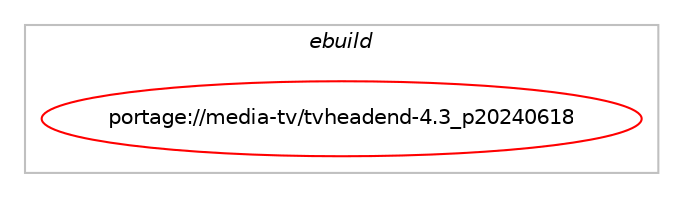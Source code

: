digraph prolog {

# *************
# Graph options
# *************

newrank=true;
concentrate=true;
compound=true;
graph [rankdir=LR,fontname=Helvetica,fontsize=10,ranksep=1.5];#, ranksep=2.5, nodesep=0.2];
edge  [arrowhead=vee];
node  [fontname=Helvetica,fontsize=10];

# **********
# The ebuild
# **********

subgraph cluster_leftcol {
color=gray;
label=<<i>ebuild</i>>;
id [label="portage://media-tv/tvheadend-4.3_p20240618", color=red, width=4, href="../media-tv/tvheadend-4.3_p20240618.svg"];
}

# ****************
# The dependencies
# ****************

subgraph cluster_midcol {
color=gray;
label=<<i>dependencies</i>>;
subgraph cluster_compile {
fillcolor="#eeeeee";
style=filled;
label=<<i>compile</i>>;
# *** BEGIN UNKNOWN DEPENDENCY TYPE (TODO) ***
# id -> equal(use_conditional_group(positive,dbus,portage://media-tv/tvheadend-4.3_p20240618,[package_dependency(portage://media-tv/tvheadend-4.3_p20240618,install,no,sys-apps,dbus,none,[,,],[],[])]))
# *** END UNKNOWN DEPENDENCY TYPE (TODO) ***

# *** BEGIN UNKNOWN DEPENDENCY TYPE (TODO) ***
# id -> equal(use_conditional_group(positive,dvb,portage://media-tv/tvheadend-4.3_p20240618,[package_dependency(portage://media-tv/tvheadend-4.3_p20240618,install,no,sys-kernel,linux-headers,none,[,,],[],[])]))
# *** END UNKNOWN DEPENDENCY TYPE (TODO) ***

# *** BEGIN UNKNOWN DEPENDENCY TYPE (TODO) ***
# id -> equal(use_conditional_group(positive,dvbcsa,portage://media-tv/tvheadend-4.3_p20240618,[package_dependency(portage://media-tv/tvheadend-4.3_p20240618,install,no,media-libs,libdvbcsa,none,[,,],[],[])]))
# *** END UNKNOWN DEPENDENCY TYPE (TODO) ***

# *** BEGIN UNKNOWN DEPENDENCY TYPE (TODO) ***
# id -> equal(use_conditional_group(positive,ffmpeg,portage://media-tv/tvheadend-4.3_p20240618,[use_conditional_group(positive,opus,portage://media-tv/tvheadend-4.3_p20240618,[package_dependency(portage://media-tv/tvheadend-4.3_p20240618,install,no,media-libs,opus,none,[,,],[],[])]),use_conditional_group(positive,vpx,portage://media-tv/tvheadend-4.3_p20240618,[package_dependency(portage://media-tv/tvheadend-4.3_p20240618,install,no,media-libs,libvpx,none,[,,],[],[])]),use_conditional_group(positive,x264,portage://media-tv/tvheadend-4.3_p20240618,[package_dependency(portage://media-tv/tvheadend-4.3_p20240618,install,no,media-libs,x264,none,[,,],[],[])]),use_conditional_group(positive,x265,portage://media-tv/tvheadend-4.3_p20240618,[package_dependency(portage://media-tv/tvheadend-4.3_p20240618,install,no,media-libs,x265,none,[,,],[],[])])]))
# *** END UNKNOWN DEPENDENCY TYPE (TODO) ***

# *** BEGIN UNKNOWN DEPENDENCY TYPE (TODO) ***
# id -> equal(use_conditional_group(positive,ffmpeg,portage://media-tv/tvheadend-4.3_p20240618,[package_dependency(portage://media-tv/tvheadend-4.3_p20240618,install,no,media-video,ffmpeg,none,[,,],any_same_slot,[use(optenable(opus),none),use(optenable(vpx),none),use(optenable(x264),none),use(optenable(x265),none)])]))
# *** END UNKNOWN DEPENDENCY TYPE (TODO) ***

# *** BEGIN UNKNOWN DEPENDENCY TYPE (TODO) ***
# id -> equal(use_conditional_group(positive,hdhomerun,portage://media-tv/tvheadend-4.3_p20240618,[package_dependency(portage://media-tv/tvheadend-4.3_p20240618,install,no,media-libs,libhdhomerun,none,[,,],[],[])]))
# *** END UNKNOWN DEPENDENCY TYPE (TODO) ***

# *** BEGIN UNKNOWN DEPENDENCY TYPE (TODO) ***
# id -> equal(use_conditional_group(positive,python_single_target_python3_10,portage://media-tv/tvheadend-4.3_p20240618,[package_dependency(portage://media-tv/tvheadend-4.3_p20240618,install,no,dev-lang,python,none,[,,],[slot(3.10)],[])]))
# *** END UNKNOWN DEPENDENCY TYPE (TODO) ***

# *** BEGIN UNKNOWN DEPENDENCY TYPE (TODO) ***
# id -> equal(use_conditional_group(positive,python_single_target_python3_11,portage://media-tv/tvheadend-4.3_p20240618,[package_dependency(portage://media-tv/tvheadend-4.3_p20240618,install,no,dev-lang,python,none,[,,],[slot(3.11)],[])]))
# *** END UNKNOWN DEPENDENCY TYPE (TODO) ***

# *** BEGIN UNKNOWN DEPENDENCY TYPE (TODO) ***
# id -> equal(use_conditional_group(positive,python_single_target_python3_12,portage://media-tv/tvheadend-4.3_p20240618,[package_dependency(portage://media-tv/tvheadend-4.3_p20240618,install,no,dev-lang,python,none,[,,],[slot(3.12)],[])]))
# *** END UNKNOWN DEPENDENCY TYPE (TODO) ***

# *** BEGIN UNKNOWN DEPENDENCY TYPE (TODO) ***
# id -> equal(use_conditional_group(positive,uriparser,portage://media-tv/tvheadend-4.3_p20240618,[package_dependency(portage://media-tv/tvheadend-4.3_p20240618,install,no,dev-libs,uriparser,none,[,,],[],[])]))
# *** END UNKNOWN DEPENDENCY TYPE (TODO) ***

# *** BEGIN UNKNOWN DEPENDENCY TYPE (TODO) ***
# id -> equal(use_conditional_group(positive,zeroconf,portage://media-tv/tvheadend-4.3_p20240618,[package_dependency(portage://media-tv/tvheadend-4.3_p20240618,install,no,net-dns,avahi,none,[,,],[],[])]))
# *** END UNKNOWN DEPENDENCY TYPE (TODO) ***

# *** BEGIN UNKNOWN DEPENDENCY TYPE (TODO) ***
# id -> equal(use_conditional_group(positive,zlib,portage://media-tv/tvheadend-4.3_p20240618,[package_dependency(portage://media-tv/tvheadend-4.3_p20240618,install,no,sys-libs,zlib,none,[,,],[],[])]))
# *** END UNKNOWN DEPENDENCY TYPE (TODO) ***

# *** BEGIN UNKNOWN DEPENDENCY TYPE (TODO) ***
# id -> equal(package_dependency(portage://media-tv/tvheadend-4.3_p20240618,install,no,acct-user,tvheadend,none,[,,],[],[]))
# *** END UNKNOWN DEPENDENCY TYPE (TODO) ***

# *** BEGIN UNKNOWN DEPENDENCY TYPE (TODO) ***
# id -> equal(package_dependency(portage://media-tv/tvheadend-4.3_p20240618,install,no,dev-libs,openssl,none,[,,],[slot(0),equal],[]))
# *** END UNKNOWN DEPENDENCY TYPE (TODO) ***

# *** BEGIN UNKNOWN DEPENDENCY TYPE (TODO) ***
# id -> equal(package_dependency(portage://media-tv/tvheadend-4.3_p20240618,install,no,virtual,libiconv,none,[,,],[],[]))
# *** END UNKNOWN DEPENDENCY TYPE (TODO) ***

}
subgraph cluster_compileandrun {
fillcolor="#eeeeee";
style=filled;
label=<<i>compile and run</i>>;
}
subgraph cluster_run {
fillcolor="#eeeeee";
style=filled;
label=<<i>run</i>>;
# *** BEGIN UNKNOWN DEPENDENCY TYPE (TODO) ***
# id -> equal(use_conditional_group(positive,dbus,portage://media-tv/tvheadend-4.3_p20240618,[package_dependency(portage://media-tv/tvheadend-4.3_p20240618,run,no,sys-apps,dbus,none,[,,],[],[])]))
# *** END UNKNOWN DEPENDENCY TYPE (TODO) ***

# *** BEGIN UNKNOWN DEPENDENCY TYPE (TODO) ***
# id -> equal(use_conditional_group(positive,dvb,portage://media-tv/tvheadend-4.3_p20240618,[package_dependency(portage://media-tv/tvheadend-4.3_p20240618,run,no,media-tv,dtv-scan-tables,none,[,,],[],[])]))
# *** END UNKNOWN DEPENDENCY TYPE (TODO) ***

# *** BEGIN UNKNOWN DEPENDENCY TYPE (TODO) ***
# id -> equal(use_conditional_group(positive,dvbcsa,portage://media-tv/tvheadend-4.3_p20240618,[package_dependency(portage://media-tv/tvheadend-4.3_p20240618,run,no,media-libs,libdvbcsa,none,[,,],[],[])]))
# *** END UNKNOWN DEPENDENCY TYPE (TODO) ***

# *** BEGIN UNKNOWN DEPENDENCY TYPE (TODO) ***
# id -> equal(use_conditional_group(positive,ffmpeg,portage://media-tv/tvheadend-4.3_p20240618,[package_dependency(portage://media-tv/tvheadend-4.3_p20240618,run,no,media-video,ffmpeg,none,[,,],any_same_slot,[use(optenable(opus),none),use(optenable(vpx),none),use(optenable(x264),none),use(optenable(x265),none)])]))
# *** END UNKNOWN DEPENDENCY TYPE (TODO) ***

# *** BEGIN UNKNOWN DEPENDENCY TYPE (TODO) ***
# id -> equal(use_conditional_group(positive,hdhomerun,portage://media-tv/tvheadend-4.3_p20240618,[package_dependency(portage://media-tv/tvheadend-4.3_p20240618,run,no,media-libs,libhdhomerun,none,[,,],[],[])]))
# *** END UNKNOWN DEPENDENCY TYPE (TODO) ***

# *** BEGIN UNKNOWN DEPENDENCY TYPE (TODO) ***
# id -> equal(use_conditional_group(positive,python_single_target_python3_10,portage://media-tv/tvheadend-4.3_p20240618,[package_dependency(portage://media-tv/tvheadend-4.3_p20240618,run,no,dev-lang,python,none,[,,],[slot(3.10)],[])]))
# *** END UNKNOWN DEPENDENCY TYPE (TODO) ***

# *** BEGIN UNKNOWN DEPENDENCY TYPE (TODO) ***
# id -> equal(use_conditional_group(positive,python_single_target_python3_10,portage://media-tv/tvheadend-4.3_p20240618,[package_dependency(portage://media-tv/tvheadend-4.3_p20240618,run,no,dev-python,requests,none,[,,],[],[use(enable(python_targets_python3_10),negative)])]))
# *** END UNKNOWN DEPENDENCY TYPE (TODO) ***

# *** BEGIN UNKNOWN DEPENDENCY TYPE (TODO) ***
# id -> equal(use_conditional_group(positive,python_single_target_python3_11,portage://media-tv/tvheadend-4.3_p20240618,[package_dependency(portage://media-tv/tvheadend-4.3_p20240618,run,no,dev-lang,python,none,[,,],[slot(3.11)],[])]))
# *** END UNKNOWN DEPENDENCY TYPE (TODO) ***

# *** BEGIN UNKNOWN DEPENDENCY TYPE (TODO) ***
# id -> equal(use_conditional_group(positive,python_single_target_python3_11,portage://media-tv/tvheadend-4.3_p20240618,[package_dependency(portage://media-tv/tvheadend-4.3_p20240618,run,no,dev-python,requests,none,[,,],[],[use(enable(python_targets_python3_11),negative)])]))
# *** END UNKNOWN DEPENDENCY TYPE (TODO) ***

# *** BEGIN UNKNOWN DEPENDENCY TYPE (TODO) ***
# id -> equal(use_conditional_group(positive,python_single_target_python3_12,portage://media-tv/tvheadend-4.3_p20240618,[package_dependency(portage://media-tv/tvheadend-4.3_p20240618,run,no,dev-lang,python,none,[,,],[slot(3.12)],[])]))
# *** END UNKNOWN DEPENDENCY TYPE (TODO) ***

# *** BEGIN UNKNOWN DEPENDENCY TYPE (TODO) ***
# id -> equal(use_conditional_group(positive,python_single_target_python3_12,portage://media-tv/tvheadend-4.3_p20240618,[package_dependency(portage://media-tv/tvheadend-4.3_p20240618,run,no,dev-python,requests,none,[,,],[],[use(enable(python_targets_python3_12),negative)])]))
# *** END UNKNOWN DEPENDENCY TYPE (TODO) ***

# *** BEGIN UNKNOWN DEPENDENCY TYPE (TODO) ***
# id -> equal(use_conditional_group(positive,uriparser,portage://media-tv/tvheadend-4.3_p20240618,[package_dependency(portage://media-tv/tvheadend-4.3_p20240618,run,no,dev-libs,uriparser,none,[,,],[],[])]))
# *** END UNKNOWN DEPENDENCY TYPE (TODO) ***

# *** BEGIN UNKNOWN DEPENDENCY TYPE (TODO) ***
# id -> equal(use_conditional_group(positive,xmltv,portage://media-tv/tvheadend-4.3_p20240618,[package_dependency(portage://media-tv/tvheadend-4.3_p20240618,run,no,media-tv,xmltv,none,[,,],[],[])]))
# *** END UNKNOWN DEPENDENCY TYPE (TODO) ***

# *** BEGIN UNKNOWN DEPENDENCY TYPE (TODO) ***
# id -> equal(use_conditional_group(positive,zeroconf,portage://media-tv/tvheadend-4.3_p20240618,[package_dependency(portage://media-tv/tvheadend-4.3_p20240618,run,no,net-dns,avahi,none,[,,],[],[])]))
# *** END UNKNOWN DEPENDENCY TYPE (TODO) ***

# *** BEGIN UNKNOWN DEPENDENCY TYPE (TODO) ***
# id -> equal(use_conditional_group(positive,zlib,portage://media-tv/tvheadend-4.3_p20240618,[package_dependency(portage://media-tv/tvheadend-4.3_p20240618,run,no,sys-libs,zlib,none,[,,],[],[])]))
# *** END UNKNOWN DEPENDENCY TYPE (TODO) ***

# *** BEGIN UNKNOWN DEPENDENCY TYPE (TODO) ***
# id -> equal(package_dependency(portage://media-tv/tvheadend-4.3_p20240618,run,no,acct-user,tvheadend,none,[,,],[],[]))
# *** END UNKNOWN DEPENDENCY TYPE (TODO) ***

# *** BEGIN UNKNOWN DEPENDENCY TYPE (TODO) ***
# id -> equal(package_dependency(portage://media-tv/tvheadend-4.3_p20240618,run,no,dev-libs,openssl,none,[,,],[slot(0),equal],[]))
# *** END UNKNOWN DEPENDENCY TYPE (TODO) ***

# *** BEGIN UNKNOWN DEPENDENCY TYPE (TODO) ***
# id -> equal(package_dependency(portage://media-tv/tvheadend-4.3_p20240618,run,no,virtual,libiconv,none,[,,],[],[]))
# *** END UNKNOWN DEPENDENCY TYPE (TODO) ***

}
}

# **************
# The candidates
# **************

subgraph cluster_choices {
rank=same;
color=gray;
label=<<i>candidates</i>>;

}

}
